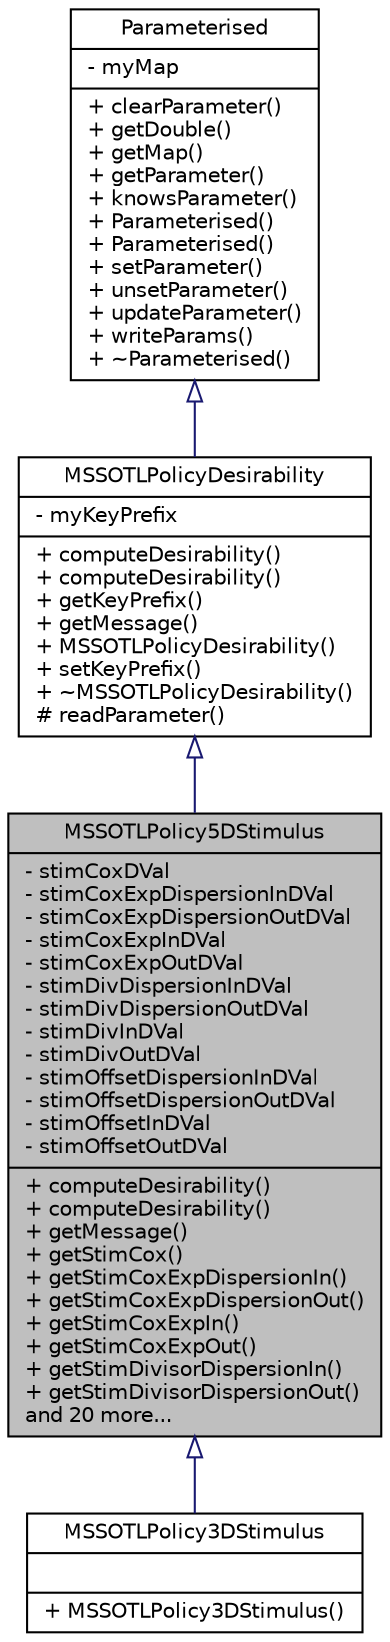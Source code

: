 digraph "MSSOTLPolicy5DStimulus"
{
  edge [fontname="Helvetica",fontsize="10",labelfontname="Helvetica",labelfontsize="10"];
  node [fontname="Helvetica",fontsize="10",shape=record];
  Node0 [label="{MSSOTLPolicy5DStimulus\n|- stimCoxDVal\l- stimCoxExpDispersionInDVal\l- stimCoxExpDispersionOutDVal\l- stimCoxExpInDVal\l- stimCoxExpOutDVal\l- stimDivDispersionInDVal\l- stimDivDispersionOutDVal\l- stimDivInDVal\l- stimDivOutDVal\l- stimOffsetDispersionInDVal\l- stimOffsetDispersionOutDVal\l- stimOffsetInDVal\l- stimOffsetOutDVal\l|+ computeDesirability()\l+ computeDesirability()\l+ getMessage()\l+ getStimCox()\l+ getStimCoxExpDispersionIn()\l+ getStimCoxExpDispersionOut()\l+ getStimCoxExpIn()\l+ getStimCoxExpOut()\l+ getStimDivisorDispersionIn()\l+ getStimDivisorDispersionOut()\land 20 more...\l}",height=0.2,width=0.4,color="black", fillcolor="grey75", style="filled", fontcolor="black"];
  Node1 -> Node0 [dir="back",color="midnightblue",fontsize="10",style="solid",arrowtail="onormal",fontname="Helvetica"];
  Node1 [label="{MSSOTLPolicyDesirability\n|- myKeyPrefix\l|+ computeDesirability()\l+ computeDesirability()\l+ getKeyPrefix()\l+ getMessage()\l+ MSSOTLPolicyDesirability()\l+ setKeyPrefix()\l+ ~MSSOTLPolicyDesirability()\l# readParameter()\l}",height=0.2,width=0.4,color="black", fillcolor="white", style="filled",URL="$d5/de3/class_m_s_s_o_t_l_policy_desirability.html",tooltip="This class determines the desirability algorithm of a MSSOTLPolicy when used in combination with a hi..."];
  Node2 -> Node1 [dir="back",color="midnightblue",fontsize="10",style="solid",arrowtail="onormal",fontname="Helvetica"];
  Node2 [label="{Parameterised\n|- myMap\l|+ clearParameter()\l+ getDouble()\l+ getMap()\l+ getParameter()\l+ knowsParameter()\l+ Parameterised()\l+ Parameterised()\l+ setParameter()\l+ unsetParameter()\l+ updateParameter()\l+ writeParams()\l+ ~Parameterised()\l}",height=0.2,width=0.4,color="black", fillcolor="white", style="filled",URL="$d7/dc7/class_parameterised.html",tooltip="An upper class for objects with additional parameters. "];
  Node0 -> Node3 [dir="back",color="midnightblue",fontsize="10",style="solid",arrowtail="onormal",fontname="Helvetica"];
  Node3 [label="{MSSOTLPolicy3DStimulus\n||+ MSSOTLPolicy3DStimulus()\l}",height=0.2,width=0.4,color="black", fillcolor="white", style="filled",URL="$df/d65/class_m_s_s_o_t_l_policy3_d_stimulus.html"];
}
